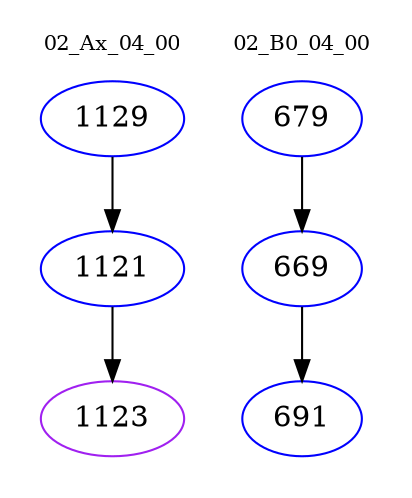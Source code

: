 digraph{
subgraph cluster_0 {
color = white
label = "02_Ax_04_00";
fontsize=10;
T0_1129 [label="1129", color="blue"]
T0_1129 -> T0_1121 [color="black"]
T0_1121 [label="1121", color="blue"]
T0_1121 -> T0_1123 [color="black"]
T0_1123 [label="1123", color="purple"]
}
subgraph cluster_1 {
color = white
label = "02_B0_04_00";
fontsize=10;
T1_679 [label="679", color="blue"]
T1_679 -> T1_669 [color="black"]
T1_669 [label="669", color="blue"]
T1_669 -> T1_691 [color="black"]
T1_691 [label="691", color="blue"]
}
}
